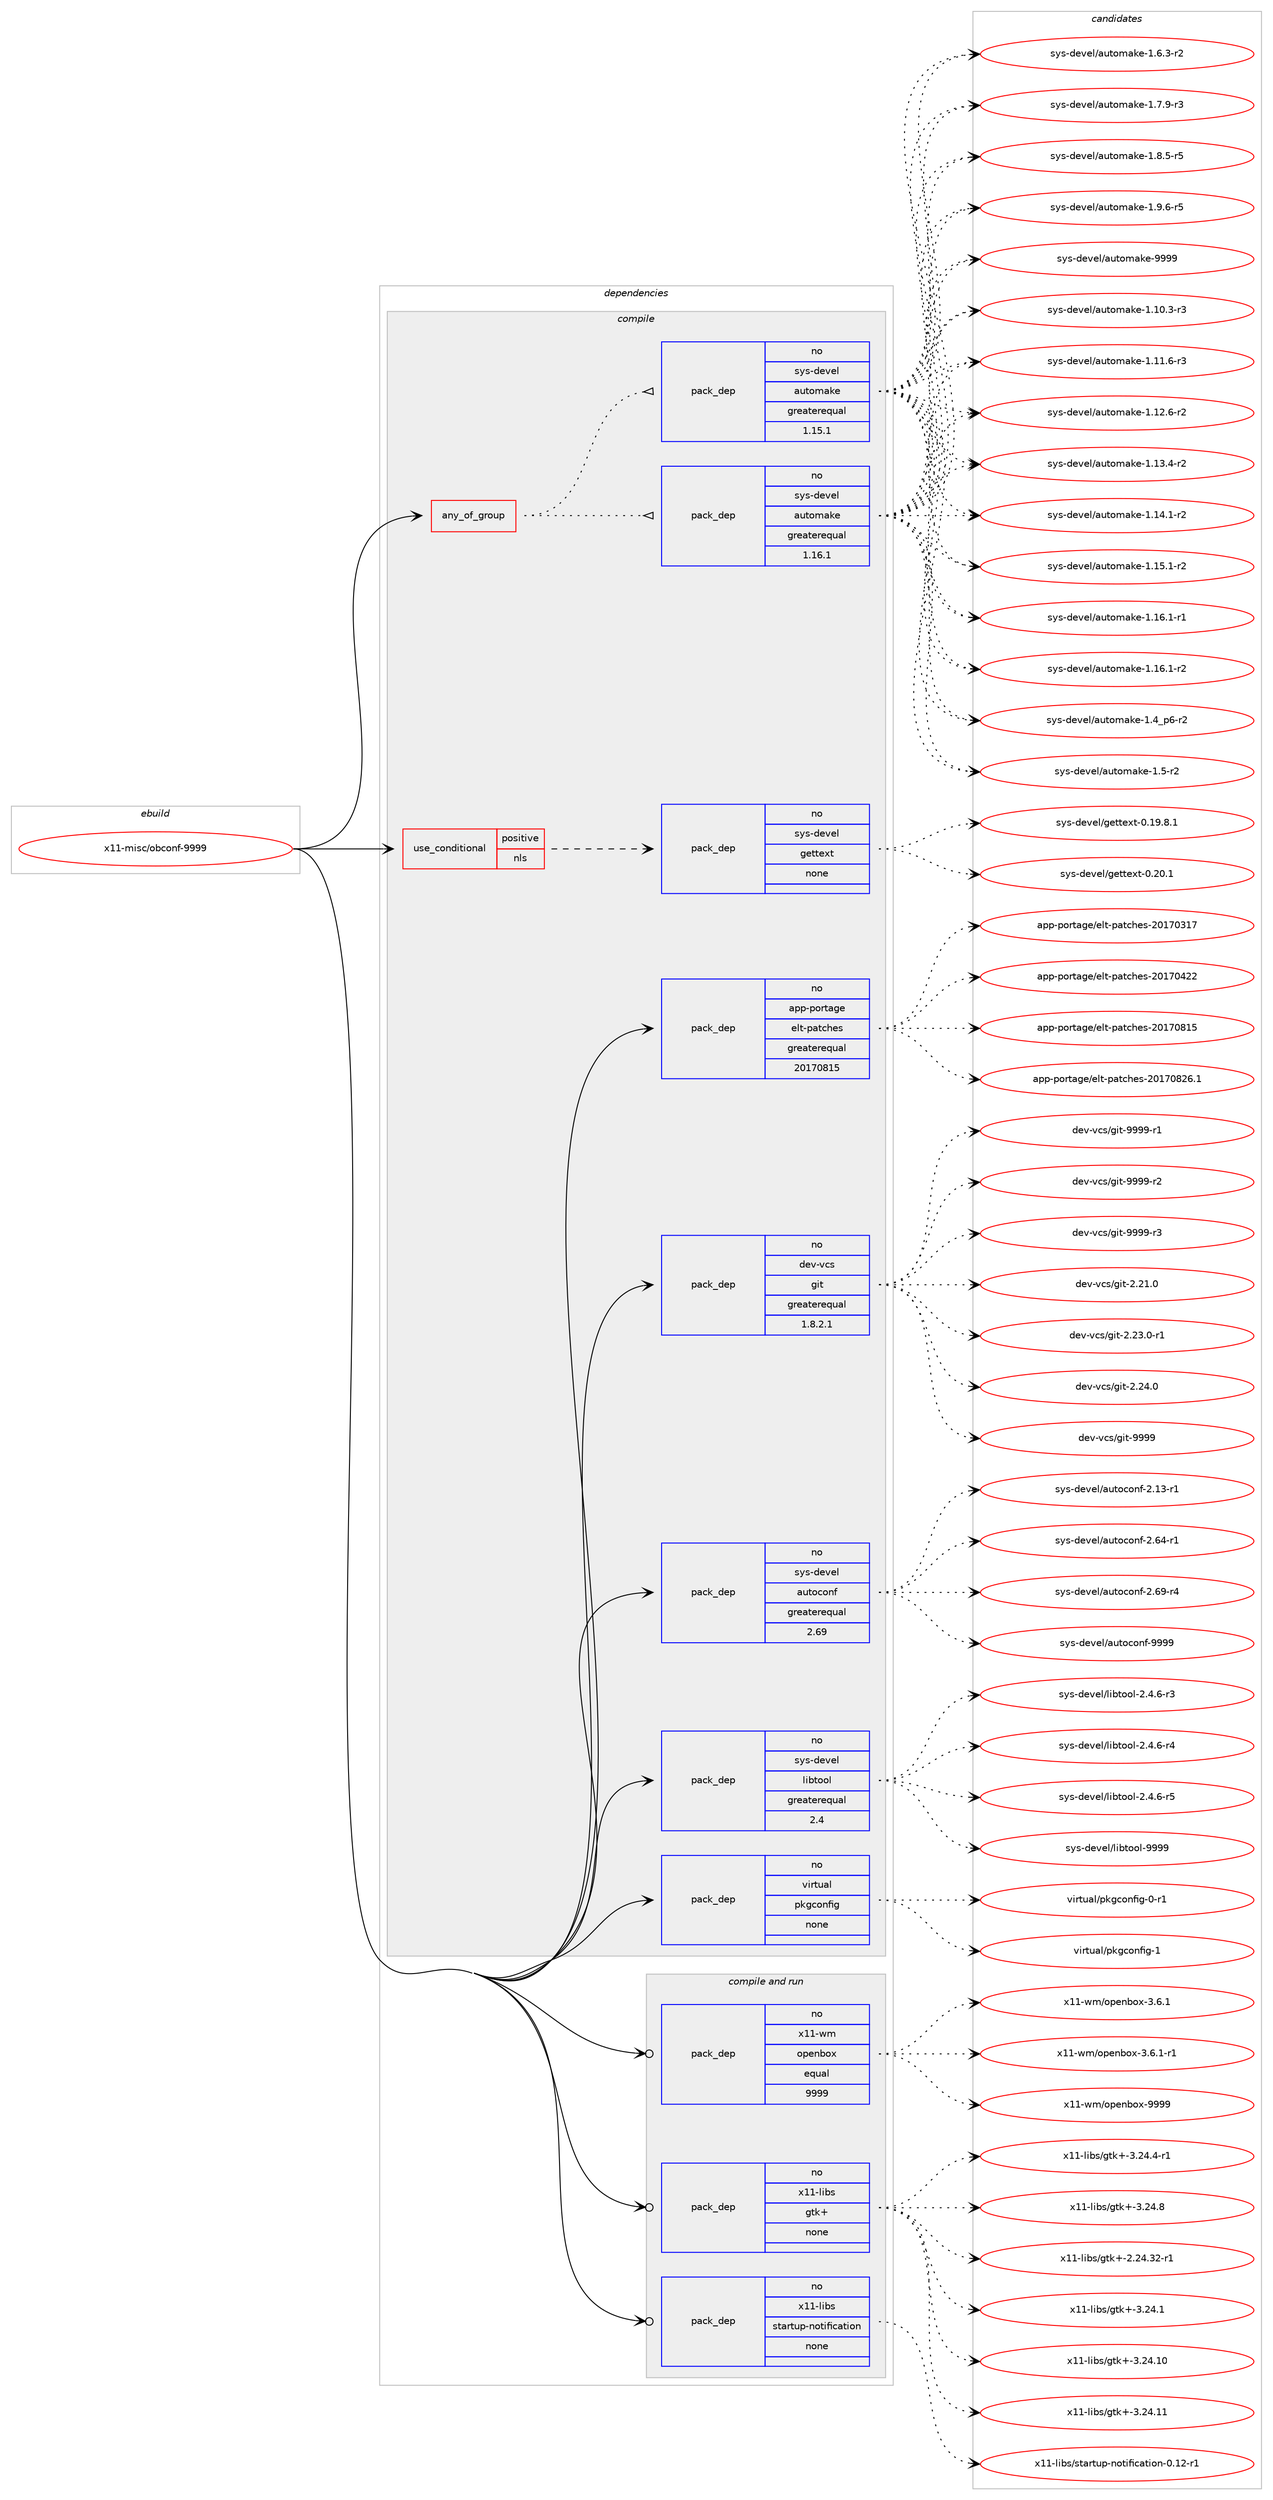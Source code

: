 digraph prolog {

# *************
# Graph options
# *************

newrank=true;
concentrate=true;
compound=true;
graph [rankdir=LR,fontname=Helvetica,fontsize=10,ranksep=1.5];#, ranksep=2.5, nodesep=0.2];
edge  [arrowhead=vee];
node  [fontname=Helvetica,fontsize=10];

# **********
# The ebuild
# **********

subgraph cluster_leftcol {
color=gray;
rank=same;
label=<<i>ebuild</i>>;
id [label="x11-misc/obconf-9999", color=red, width=4, href="../x11-misc/obconf-9999.svg"];
}

# ****************
# The dependencies
# ****************

subgraph cluster_midcol {
color=gray;
label=<<i>dependencies</i>>;
subgraph cluster_compile {
fillcolor="#eeeeee";
style=filled;
label=<<i>compile</i>>;
subgraph any16092 {
dependency919846 [label=<<TABLE BORDER="0" CELLBORDER="1" CELLSPACING="0" CELLPADDING="4"><TR><TD CELLPADDING="10">any_of_group</TD></TR></TABLE>>, shape=none, color=red];subgraph pack683311 {
dependency919847 [label=<<TABLE BORDER="0" CELLBORDER="1" CELLSPACING="0" CELLPADDING="4" WIDTH="220"><TR><TD ROWSPAN="6" CELLPADDING="30">pack_dep</TD></TR><TR><TD WIDTH="110">no</TD></TR><TR><TD>sys-devel</TD></TR><TR><TD>automake</TD></TR><TR><TD>greaterequal</TD></TR><TR><TD>1.16.1</TD></TR></TABLE>>, shape=none, color=blue];
}
dependency919846:e -> dependency919847:w [weight=20,style="dotted",arrowhead="oinv"];
subgraph pack683312 {
dependency919848 [label=<<TABLE BORDER="0" CELLBORDER="1" CELLSPACING="0" CELLPADDING="4" WIDTH="220"><TR><TD ROWSPAN="6" CELLPADDING="30">pack_dep</TD></TR><TR><TD WIDTH="110">no</TD></TR><TR><TD>sys-devel</TD></TR><TR><TD>automake</TD></TR><TR><TD>greaterequal</TD></TR><TR><TD>1.15.1</TD></TR></TABLE>>, shape=none, color=blue];
}
dependency919846:e -> dependency919848:w [weight=20,style="dotted",arrowhead="oinv"];
}
id:e -> dependency919846:w [weight=20,style="solid",arrowhead="vee"];
subgraph cond219852 {
dependency919849 [label=<<TABLE BORDER="0" CELLBORDER="1" CELLSPACING="0" CELLPADDING="4"><TR><TD ROWSPAN="3" CELLPADDING="10">use_conditional</TD></TR><TR><TD>positive</TD></TR><TR><TD>nls</TD></TR></TABLE>>, shape=none, color=red];
subgraph pack683313 {
dependency919850 [label=<<TABLE BORDER="0" CELLBORDER="1" CELLSPACING="0" CELLPADDING="4" WIDTH="220"><TR><TD ROWSPAN="6" CELLPADDING="30">pack_dep</TD></TR><TR><TD WIDTH="110">no</TD></TR><TR><TD>sys-devel</TD></TR><TR><TD>gettext</TD></TR><TR><TD>none</TD></TR><TR><TD></TD></TR></TABLE>>, shape=none, color=blue];
}
dependency919849:e -> dependency919850:w [weight=20,style="dashed",arrowhead="vee"];
}
id:e -> dependency919849:w [weight=20,style="solid",arrowhead="vee"];
subgraph pack683314 {
dependency919851 [label=<<TABLE BORDER="0" CELLBORDER="1" CELLSPACING="0" CELLPADDING="4" WIDTH="220"><TR><TD ROWSPAN="6" CELLPADDING="30">pack_dep</TD></TR><TR><TD WIDTH="110">no</TD></TR><TR><TD>app-portage</TD></TR><TR><TD>elt-patches</TD></TR><TR><TD>greaterequal</TD></TR><TR><TD>20170815</TD></TR></TABLE>>, shape=none, color=blue];
}
id:e -> dependency919851:w [weight=20,style="solid",arrowhead="vee"];
subgraph pack683315 {
dependency919852 [label=<<TABLE BORDER="0" CELLBORDER="1" CELLSPACING="0" CELLPADDING="4" WIDTH="220"><TR><TD ROWSPAN="6" CELLPADDING="30">pack_dep</TD></TR><TR><TD WIDTH="110">no</TD></TR><TR><TD>dev-vcs</TD></TR><TR><TD>git</TD></TR><TR><TD>greaterequal</TD></TR><TR><TD>1.8.2.1</TD></TR></TABLE>>, shape=none, color=blue];
}
id:e -> dependency919852:w [weight=20,style="solid",arrowhead="vee"];
subgraph pack683316 {
dependency919853 [label=<<TABLE BORDER="0" CELLBORDER="1" CELLSPACING="0" CELLPADDING="4" WIDTH="220"><TR><TD ROWSPAN="6" CELLPADDING="30">pack_dep</TD></TR><TR><TD WIDTH="110">no</TD></TR><TR><TD>sys-devel</TD></TR><TR><TD>autoconf</TD></TR><TR><TD>greaterequal</TD></TR><TR><TD>2.69</TD></TR></TABLE>>, shape=none, color=blue];
}
id:e -> dependency919853:w [weight=20,style="solid",arrowhead="vee"];
subgraph pack683317 {
dependency919854 [label=<<TABLE BORDER="0" CELLBORDER="1" CELLSPACING="0" CELLPADDING="4" WIDTH="220"><TR><TD ROWSPAN="6" CELLPADDING="30">pack_dep</TD></TR><TR><TD WIDTH="110">no</TD></TR><TR><TD>sys-devel</TD></TR><TR><TD>libtool</TD></TR><TR><TD>greaterequal</TD></TR><TR><TD>2.4</TD></TR></TABLE>>, shape=none, color=blue];
}
id:e -> dependency919854:w [weight=20,style="solid",arrowhead="vee"];
subgraph pack683318 {
dependency919855 [label=<<TABLE BORDER="0" CELLBORDER="1" CELLSPACING="0" CELLPADDING="4" WIDTH="220"><TR><TD ROWSPAN="6" CELLPADDING="30">pack_dep</TD></TR><TR><TD WIDTH="110">no</TD></TR><TR><TD>virtual</TD></TR><TR><TD>pkgconfig</TD></TR><TR><TD>none</TD></TR><TR><TD></TD></TR></TABLE>>, shape=none, color=blue];
}
id:e -> dependency919855:w [weight=20,style="solid",arrowhead="vee"];
}
subgraph cluster_compileandrun {
fillcolor="#eeeeee";
style=filled;
label=<<i>compile and run</i>>;
subgraph pack683319 {
dependency919856 [label=<<TABLE BORDER="0" CELLBORDER="1" CELLSPACING="0" CELLPADDING="4" WIDTH="220"><TR><TD ROWSPAN="6" CELLPADDING="30">pack_dep</TD></TR><TR><TD WIDTH="110">no</TD></TR><TR><TD>x11-libs</TD></TR><TR><TD>gtk+</TD></TR><TR><TD>none</TD></TR><TR><TD></TD></TR></TABLE>>, shape=none, color=blue];
}
id:e -> dependency919856:w [weight=20,style="solid",arrowhead="odotvee"];
subgraph pack683320 {
dependency919857 [label=<<TABLE BORDER="0" CELLBORDER="1" CELLSPACING="0" CELLPADDING="4" WIDTH="220"><TR><TD ROWSPAN="6" CELLPADDING="30">pack_dep</TD></TR><TR><TD WIDTH="110">no</TD></TR><TR><TD>x11-libs</TD></TR><TR><TD>startup-notification</TD></TR><TR><TD>none</TD></TR><TR><TD></TD></TR></TABLE>>, shape=none, color=blue];
}
id:e -> dependency919857:w [weight=20,style="solid",arrowhead="odotvee"];
subgraph pack683321 {
dependency919858 [label=<<TABLE BORDER="0" CELLBORDER="1" CELLSPACING="0" CELLPADDING="4" WIDTH="220"><TR><TD ROWSPAN="6" CELLPADDING="30">pack_dep</TD></TR><TR><TD WIDTH="110">no</TD></TR><TR><TD>x11-wm</TD></TR><TR><TD>openbox</TD></TR><TR><TD>equal</TD></TR><TR><TD>9999</TD></TR></TABLE>>, shape=none, color=blue];
}
id:e -> dependency919858:w [weight=20,style="solid",arrowhead="odotvee"];
}
subgraph cluster_run {
fillcolor="#eeeeee";
style=filled;
label=<<i>run</i>>;
}
}

# **************
# The candidates
# **************

subgraph cluster_choices {
rank=same;
color=gray;
label=<<i>candidates</i>>;

subgraph choice683311 {
color=black;
nodesep=1;
choice11512111545100101118101108479711711611110997107101454946494846514511451 [label="sys-devel/automake-1.10.3-r3", color=red, width=4,href="../sys-devel/automake-1.10.3-r3.svg"];
choice11512111545100101118101108479711711611110997107101454946494946544511451 [label="sys-devel/automake-1.11.6-r3", color=red, width=4,href="../sys-devel/automake-1.11.6-r3.svg"];
choice11512111545100101118101108479711711611110997107101454946495046544511450 [label="sys-devel/automake-1.12.6-r2", color=red, width=4,href="../sys-devel/automake-1.12.6-r2.svg"];
choice11512111545100101118101108479711711611110997107101454946495146524511450 [label="sys-devel/automake-1.13.4-r2", color=red, width=4,href="../sys-devel/automake-1.13.4-r2.svg"];
choice11512111545100101118101108479711711611110997107101454946495246494511450 [label="sys-devel/automake-1.14.1-r2", color=red, width=4,href="../sys-devel/automake-1.14.1-r2.svg"];
choice11512111545100101118101108479711711611110997107101454946495346494511450 [label="sys-devel/automake-1.15.1-r2", color=red, width=4,href="../sys-devel/automake-1.15.1-r2.svg"];
choice11512111545100101118101108479711711611110997107101454946495446494511449 [label="sys-devel/automake-1.16.1-r1", color=red, width=4,href="../sys-devel/automake-1.16.1-r1.svg"];
choice11512111545100101118101108479711711611110997107101454946495446494511450 [label="sys-devel/automake-1.16.1-r2", color=red, width=4,href="../sys-devel/automake-1.16.1-r2.svg"];
choice115121115451001011181011084797117116111109971071014549465295112544511450 [label="sys-devel/automake-1.4_p6-r2", color=red, width=4,href="../sys-devel/automake-1.4_p6-r2.svg"];
choice11512111545100101118101108479711711611110997107101454946534511450 [label="sys-devel/automake-1.5-r2", color=red, width=4,href="../sys-devel/automake-1.5-r2.svg"];
choice115121115451001011181011084797117116111109971071014549465446514511450 [label="sys-devel/automake-1.6.3-r2", color=red, width=4,href="../sys-devel/automake-1.6.3-r2.svg"];
choice115121115451001011181011084797117116111109971071014549465546574511451 [label="sys-devel/automake-1.7.9-r3", color=red, width=4,href="../sys-devel/automake-1.7.9-r3.svg"];
choice115121115451001011181011084797117116111109971071014549465646534511453 [label="sys-devel/automake-1.8.5-r5", color=red, width=4,href="../sys-devel/automake-1.8.5-r5.svg"];
choice115121115451001011181011084797117116111109971071014549465746544511453 [label="sys-devel/automake-1.9.6-r5", color=red, width=4,href="../sys-devel/automake-1.9.6-r5.svg"];
choice115121115451001011181011084797117116111109971071014557575757 [label="sys-devel/automake-9999", color=red, width=4,href="../sys-devel/automake-9999.svg"];
dependency919847:e -> choice11512111545100101118101108479711711611110997107101454946494846514511451:w [style=dotted,weight="100"];
dependency919847:e -> choice11512111545100101118101108479711711611110997107101454946494946544511451:w [style=dotted,weight="100"];
dependency919847:e -> choice11512111545100101118101108479711711611110997107101454946495046544511450:w [style=dotted,weight="100"];
dependency919847:e -> choice11512111545100101118101108479711711611110997107101454946495146524511450:w [style=dotted,weight="100"];
dependency919847:e -> choice11512111545100101118101108479711711611110997107101454946495246494511450:w [style=dotted,weight="100"];
dependency919847:e -> choice11512111545100101118101108479711711611110997107101454946495346494511450:w [style=dotted,weight="100"];
dependency919847:e -> choice11512111545100101118101108479711711611110997107101454946495446494511449:w [style=dotted,weight="100"];
dependency919847:e -> choice11512111545100101118101108479711711611110997107101454946495446494511450:w [style=dotted,weight="100"];
dependency919847:e -> choice115121115451001011181011084797117116111109971071014549465295112544511450:w [style=dotted,weight="100"];
dependency919847:e -> choice11512111545100101118101108479711711611110997107101454946534511450:w [style=dotted,weight="100"];
dependency919847:e -> choice115121115451001011181011084797117116111109971071014549465446514511450:w [style=dotted,weight="100"];
dependency919847:e -> choice115121115451001011181011084797117116111109971071014549465546574511451:w [style=dotted,weight="100"];
dependency919847:e -> choice115121115451001011181011084797117116111109971071014549465646534511453:w [style=dotted,weight="100"];
dependency919847:e -> choice115121115451001011181011084797117116111109971071014549465746544511453:w [style=dotted,weight="100"];
dependency919847:e -> choice115121115451001011181011084797117116111109971071014557575757:w [style=dotted,weight="100"];
}
subgraph choice683312 {
color=black;
nodesep=1;
choice11512111545100101118101108479711711611110997107101454946494846514511451 [label="sys-devel/automake-1.10.3-r3", color=red, width=4,href="../sys-devel/automake-1.10.3-r3.svg"];
choice11512111545100101118101108479711711611110997107101454946494946544511451 [label="sys-devel/automake-1.11.6-r3", color=red, width=4,href="../sys-devel/automake-1.11.6-r3.svg"];
choice11512111545100101118101108479711711611110997107101454946495046544511450 [label="sys-devel/automake-1.12.6-r2", color=red, width=4,href="../sys-devel/automake-1.12.6-r2.svg"];
choice11512111545100101118101108479711711611110997107101454946495146524511450 [label="sys-devel/automake-1.13.4-r2", color=red, width=4,href="../sys-devel/automake-1.13.4-r2.svg"];
choice11512111545100101118101108479711711611110997107101454946495246494511450 [label="sys-devel/automake-1.14.1-r2", color=red, width=4,href="../sys-devel/automake-1.14.1-r2.svg"];
choice11512111545100101118101108479711711611110997107101454946495346494511450 [label="sys-devel/automake-1.15.1-r2", color=red, width=4,href="../sys-devel/automake-1.15.1-r2.svg"];
choice11512111545100101118101108479711711611110997107101454946495446494511449 [label="sys-devel/automake-1.16.1-r1", color=red, width=4,href="../sys-devel/automake-1.16.1-r1.svg"];
choice11512111545100101118101108479711711611110997107101454946495446494511450 [label="sys-devel/automake-1.16.1-r2", color=red, width=4,href="../sys-devel/automake-1.16.1-r2.svg"];
choice115121115451001011181011084797117116111109971071014549465295112544511450 [label="sys-devel/automake-1.4_p6-r2", color=red, width=4,href="../sys-devel/automake-1.4_p6-r2.svg"];
choice11512111545100101118101108479711711611110997107101454946534511450 [label="sys-devel/automake-1.5-r2", color=red, width=4,href="../sys-devel/automake-1.5-r2.svg"];
choice115121115451001011181011084797117116111109971071014549465446514511450 [label="sys-devel/automake-1.6.3-r2", color=red, width=4,href="../sys-devel/automake-1.6.3-r2.svg"];
choice115121115451001011181011084797117116111109971071014549465546574511451 [label="sys-devel/automake-1.7.9-r3", color=red, width=4,href="../sys-devel/automake-1.7.9-r3.svg"];
choice115121115451001011181011084797117116111109971071014549465646534511453 [label="sys-devel/automake-1.8.5-r5", color=red, width=4,href="../sys-devel/automake-1.8.5-r5.svg"];
choice115121115451001011181011084797117116111109971071014549465746544511453 [label="sys-devel/automake-1.9.6-r5", color=red, width=4,href="../sys-devel/automake-1.9.6-r5.svg"];
choice115121115451001011181011084797117116111109971071014557575757 [label="sys-devel/automake-9999", color=red, width=4,href="../sys-devel/automake-9999.svg"];
dependency919848:e -> choice11512111545100101118101108479711711611110997107101454946494846514511451:w [style=dotted,weight="100"];
dependency919848:e -> choice11512111545100101118101108479711711611110997107101454946494946544511451:w [style=dotted,weight="100"];
dependency919848:e -> choice11512111545100101118101108479711711611110997107101454946495046544511450:w [style=dotted,weight="100"];
dependency919848:e -> choice11512111545100101118101108479711711611110997107101454946495146524511450:w [style=dotted,weight="100"];
dependency919848:e -> choice11512111545100101118101108479711711611110997107101454946495246494511450:w [style=dotted,weight="100"];
dependency919848:e -> choice11512111545100101118101108479711711611110997107101454946495346494511450:w [style=dotted,weight="100"];
dependency919848:e -> choice11512111545100101118101108479711711611110997107101454946495446494511449:w [style=dotted,weight="100"];
dependency919848:e -> choice11512111545100101118101108479711711611110997107101454946495446494511450:w [style=dotted,weight="100"];
dependency919848:e -> choice115121115451001011181011084797117116111109971071014549465295112544511450:w [style=dotted,weight="100"];
dependency919848:e -> choice11512111545100101118101108479711711611110997107101454946534511450:w [style=dotted,weight="100"];
dependency919848:e -> choice115121115451001011181011084797117116111109971071014549465446514511450:w [style=dotted,weight="100"];
dependency919848:e -> choice115121115451001011181011084797117116111109971071014549465546574511451:w [style=dotted,weight="100"];
dependency919848:e -> choice115121115451001011181011084797117116111109971071014549465646534511453:w [style=dotted,weight="100"];
dependency919848:e -> choice115121115451001011181011084797117116111109971071014549465746544511453:w [style=dotted,weight="100"];
dependency919848:e -> choice115121115451001011181011084797117116111109971071014557575757:w [style=dotted,weight="100"];
}
subgraph choice683313 {
color=black;
nodesep=1;
choice1151211154510010111810110847103101116116101120116454846495746564649 [label="sys-devel/gettext-0.19.8.1", color=red, width=4,href="../sys-devel/gettext-0.19.8.1.svg"];
choice115121115451001011181011084710310111611610112011645484650484649 [label="sys-devel/gettext-0.20.1", color=red, width=4,href="../sys-devel/gettext-0.20.1.svg"];
dependency919850:e -> choice1151211154510010111810110847103101116116101120116454846495746564649:w [style=dotted,weight="100"];
dependency919850:e -> choice115121115451001011181011084710310111611610112011645484650484649:w [style=dotted,weight="100"];
}
subgraph choice683314 {
color=black;
nodesep=1;
choice97112112451121111141169710310147101108116451129711699104101115455048495548514955 [label="app-portage/elt-patches-20170317", color=red, width=4,href="../app-portage/elt-patches-20170317.svg"];
choice97112112451121111141169710310147101108116451129711699104101115455048495548525050 [label="app-portage/elt-patches-20170422", color=red, width=4,href="../app-portage/elt-patches-20170422.svg"];
choice97112112451121111141169710310147101108116451129711699104101115455048495548564953 [label="app-portage/elt-patches-20170815", color=red, width=4,href="../app-portage/elt-patches-20170815.svg"];
choice971121124511211111411697103101471011081164511297116991041011154550484955485650544649 [label="app-portage/elt-patches-20170826.1", color=red, width=4,href="../app-portage/elt-patches-20170826.1.svg"];
dependency919851:e -> choice97112112451121111141169710310147101108116451129711699104101115455048495548514955:w [style=dotted,weight="100"];
dependency919851:e -> choice97112112451121111141169710310147101108116451129711699104101115455048495548525050:w [style=dotted,weight="100"];
dependency919851:e -> choice97112112451121111141169710310147101108116451129711699104101115455048495548564953:w [style=dotted,weight="100"];
dependency919851:e -> choice971121124511211111411697103101471011081164511297116991041011154550484955485650544649:w [style=dotted,weight="100"];
}
subgraph choice683315 {
color=black;
nodesep=1;
choice10010111845118991154710310511645504650494648 [label="dev-vcs/git-2.21.0", color=red, width=4,href="../dev-vcs/git-2.21.0.svg"];
choice100101118451189911547103105116455046505146484511449 [label="dev-vcs/git-2.23.0-r1", color=red, width=4,href="../dev-vcs/git-2.23.0-r1.svg"];
choice10010111845118991154710310511645504650524648 [label="dev-vcs/git-2.24.0", color=red, width=4,href="../dev-vcs/git-2.24.0.svg"];
choice1001011184511899115471031051164557575757 [label="dev-vcs/git-9999", color=red, width=4,href="../dev-vcs/git-9999.svg"];
choice10010111845118991154710310511645575757574511449 [label="dev-vcs/git-9999-r1", color=red, width=4,href="../dev-vcs/git-9999-r1.svg"];
choice10010111845118991154710310511645575757574511450 [label="dev-vcs/git-9999-r2", color=red, width=4,href="../dev-vcs/git-9999-r2.svg"];
choice10010111845118991154710310511645575757574511451 [label="dev-vcs/git-9999-r3", color=red, width=4,href="../dev-vcs/git-9999-r3.svg"];
dependency919852:e -> choice10010111845118991154710310511645504650494648:w [style=dotted,weight="100"];
dependency919852:e -> choice100101118451189911547103105116455046505146484511449:w [style=dotted,weight="100"];
dependency919852:e -> choice10010111845118991154710310511645504650524648:w [style=dotted,weight="100"];
dependency919852:e -> choice1001011184511899115471031051164557575757:w [style=dotted,weight="100"];
dependency919852:e -> choice10010111845118991154710310511645575757574511449:w [style=dotted,weight="100"];
dependency919852:e -> choice10010111845118991154710310511645575757574511450:w [style=dotted,weight="100"];
dependency919852:e -> choice10010111845118991154710310511645575757574511451:w [style=dotted,weight="100"];
}
subgraph choice683316 {
color=black;
nodesep=1;
choice1151211154510010111810110847971171161119911111010245504649514511449 [label="sys-devel/autoconf-2.13-r1", color=red, width=4,href="../sys-devel/autoconf-2.13-r1.svg"];
choice1151211154510010111810110847971171161119911111010245504654524511449 [label="sys-devel/autoconf-2.64-r1", color=red, width=4,href="../sys-devel/autoconf-2.64-r1.svg"];
choice1151211154510010111810110847971171161119911111010245504654574511452 [label="sys-devel/autoconf-2.69-r4", color=red, width=4,href="../sys-devel/autoconf-2.69-r4.svg"];
choice115121115451001011181011084797117116111991111101024557575757 [label="sys-devel/autoconf-9999", color=red, width=4,href="../sys-devel/autoconf-9999.svg"];
dependency919853:e -> choice1151211154510010111810110847971171161119911111010245504649514511449:w [style=dotted,weight="100"];
dependency919853:e -> choice1151211154510010111810110847971171161119911111010245504654524511449:w [style=dotted,weight="100"];
dependency919853:e -> choice1151211154510010111810110847971171161119911111010245504654574511452:w [style=dotted,weight="100"];
dependency919853:e -> choice115121115451001011181011084797117116111991111101024557575757:w [style=dotted,weight="100"];
}
subgraph choice683317 {
color=black;
nodesep=1;
choice1151211154510010111810110847108105981161111111084550465246544511451 [label="sys-devel/libtool-2.4.6-r3", color=red, width=4,href="../sys-devel/libtool-2.4.6-r3.svg"];
choice1151211154510010111810110847108105981161111111084550465246544511452 [label="sys-devel/libtool-2.4.6-r4", color=red, width=4,href="../sys-devel/libtool-2.4.6-r4.svg"];
choice1151211154510010111810110847108105981161111111084550465246544511453 [label="sys-devel/libtool-2.4.6-r5", color=red, width=4,href="../sys-devel/libtool-2.4.6-r5.svg"];
choice1151211154510010111810110847108105981161111111084557575757 [label="sys-devel/libtool-9999", color=red, width=4,href="../sys-devel/libtool-9999.svg"];
dependency919854:e -> choice1151211154510010111810110847108105981161111111084550465246544511451:w [style=dotted,weight="100"];
dependency919854:e -> choice1151211154510010111810110847108105981161111111084550465246544511452:w [style=dotted,weight="100"];
dependency919854:e -> choice1151211154510010111810110847108105981161111111084550465246544511453:w [style=dotted,weight="100"];
dependency919854:e -> choice1151211154510010111810110847108105981161111111084557575757:w [style=dotted,weight="100"];
}
subgraph choice683318 {
color=black;
nodesep=1;
choice11810511411611797108471121071039911111010210510345484511449 [label="virtual/pkgconfig-0-r1", color=red, width=4,href="../virtual/pkgconfig-0-r1.svg"];
choice1181051141161179710847112107103991111101021051034549 [label="virtual/pkgconfig-1", color=red, width=4,href="../virtual/pkgconfig-1.svg"];
dependency919855:e -> choice11810511411611797108471121071039911111010210510345484511449:w [style=dotted,weight="100"];
dependency919855:e -> choice1181051141161179710847112107103991111101021051034549:w [style=dotted,weight="100"];
}
subgraph choice683319 {
color=black;
nodesep=1;
choice12049494510810598115471031161074345504650524651504511449 [label="x11-libs/gtk+-2.24.32-r1", color=red, width=4,href="../x11-libs/gtk+-2.24.32-r1.svg"];
choice12049494510810598115471031161074345514650524649 [label="x11-libs/gtk+-3.24.1", color=red, width=4,href="../x11-libs/gtk+-3.24.1.svg"];
choice1204949451081059811547103116107434551465052464948 [label="x11-libs/gtk+-3.24.10", color=red, width=4,href="../x11-libs/gtk+-3.24.10.svg"];
choice1204949451081059811547103116107434551465052464949 [label="x11-libs/gtk+-3.24.11", color=red, width=4,href="../x11-libs/gtk+-3.24.11.svg"];
choice120494945108105981154710311610743455146505246524511449 [label="x11-libs/gtk+-3.24.4-r1", color=red, width=4,href="../x11-libs/gtk+-3.24.4-r1.svg"];
choice12049494510810598115471031161074345514650524656 [label="x11-libs/gtk+-3.24.8", color=red, width=4,href="../x11-libs/gtk+-3.24.8.svg"];
dependency919856:e -> choice12049494510810598115471031161074345504650524651504511449:w [style=dotted,weight="100"];
dependency919856:e -> choice12049494510810598115471031161074345514650524649:w [style=dotted,weight="100"];
dependency919856:e -> choice1204949451081059811547103116107434551465052464948:w [style=dotted,weight="100"];
dependency919856:e -> choice1204949451081059811547103116107434551465052464949:w [style=dotted,weight="100"];
dependency919856:e -> choice120494945108105981154710311610743455146505246524511449:w [style=dotted,weight="100"];
dependency919856:e -> choice12049494510810598115471031161074345514650524656:w [style=dotted,weight="100"];
}
subgraph choice683320 {
color=black;
nodesep=1;
choice12049494510810598115471151169711411611711245110111116105102105999711610511111045484649504511449 [label="x11-libs/startup-notification-0.12-r1", color=red, width=4,href="../x11-libs/startup-notification-0.12-r1.svg"];
dependency919857:e -> choice12049494510810598115471151169711411611711245110111116105102105999711610511111045484649504511449:w [style=dotted,weight="100"];
}
subgraph choice683321 {
color=black;
nodesep=1;
choice1204949451191094711111210111098111120455146544649 [label="x11-wm/openbox-3.6.1", color=red, width=4,href="../x11-wm/openbox-3.6.1.svg"];
choice12049494511910947111112101110981111204551465446494511449 [label="x11-wm/openbox-3.6.1-r1", color=red, width=4,href="../x11-wm/openbox-3.6.1-r1.svg"];
choice12049494511910947111112101110981111204557575757 [label="x11-wm/openbox-9999", color=red, width=4,href="../x11-wm/openbox-9999.svg"];
dependency919858:e -> choice1204949451191094711111210111098111120455146544649:w [style=dotted,weight="100"];
dependency919858:e -> choice12049494511910947111112101110981111204551465446494511449:w [style=dotted,weight="100"];
dependency919858:e -> choice12049494511910947111112101110981111204557575757:w [style=dotted,weight="100"];
}
}

}
